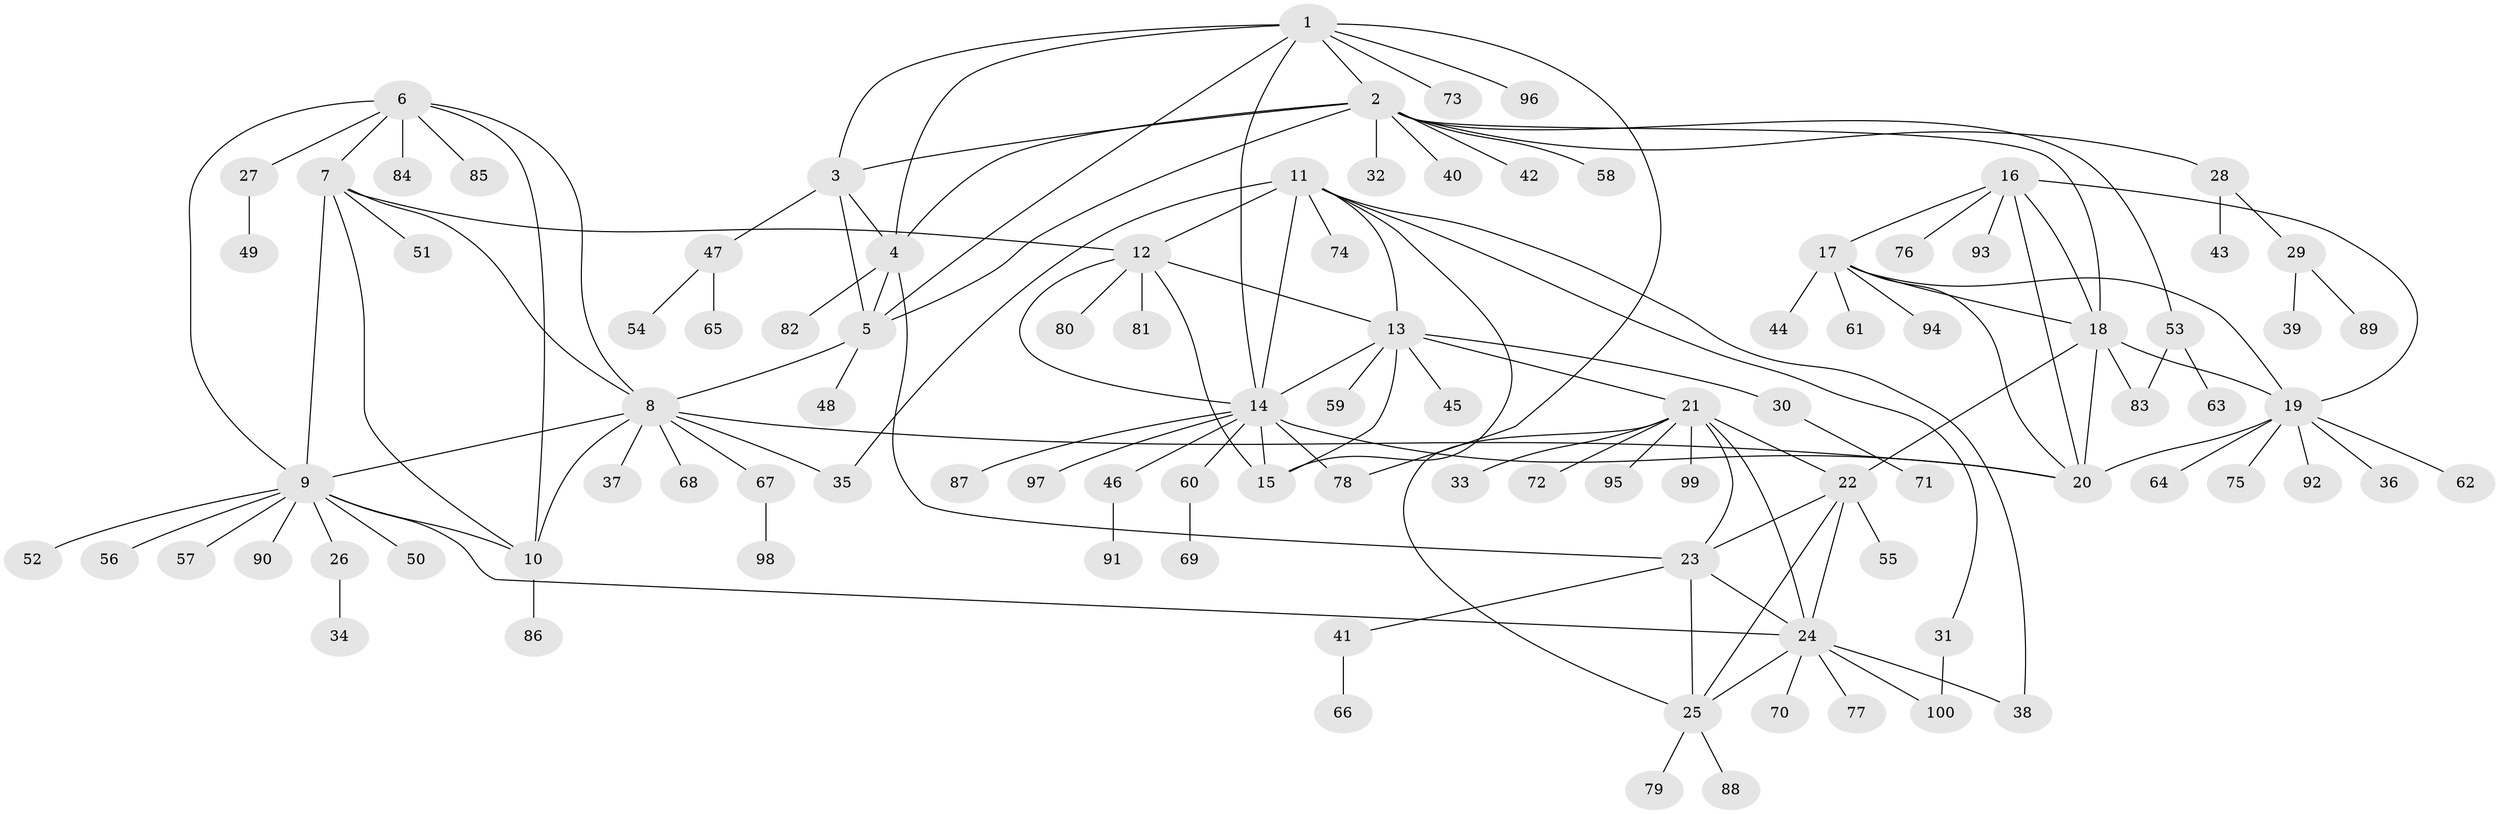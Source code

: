 // Generated by graph-tools (version 1.1) at 2025/11/02/27/25 16:11:31]
// undirected, 100 vertices, 140 edges
graph export_dot {
graph [start="1"]
  node [color=gray90,style=filled];
  1;
  2;
  3;
  4;
  5;
  6;
  7;
  8;
  9;
  10;
  11;
  12;
  13;
  14;
  15;
  16;
  17;
  18;
  19;
  20;
  21;
  22;
  23;
  24;
  25;
  26;
  27;
  28;
  29;
  30;
  31;
  32;
  33;
  34;
  35;
  36;
  37;
  38;
  39;
  40;
  41;
  42;
  43;
  44;
  45;
  46;
  47;
  48;
  49;
  50;
  51;
  52;
  53;
  54;
  55;
  56;
  57;
  58;
  59;
  60;
  61;
  62;
  63;
  64;
  65;
  66;
  67;
  68;
  69;
  70;
  71;
  72;
  73;
  74;
  75;
  76;
  77;
  78;
  79;
  80;
  81;
  82;
  83;
  84;
  85;
  86;
  87;
  88;
  89;
  90;
  91;
  92;
  93;
  94;
  95;
  96;
  97;
  98;
  99;
  100;
  1 -- 2;
  1 -- 3;
  1 -- 4;
  1 -- 5;
  1 -- 14;
  1 -- 73;
  1 -- 78;
  1 -- 96;
  2 -- 3;
  2 -- 4;
  2 -- 5;
  2 -- 18;
  2 -- 28;
  2 -- 32;
  2 -- 40;
  2 -- 42;
  2 -- 53;
  2 -- 58;
  3 -- 4;
  3 -- 5;
  3 -- 47;
  4 -- 5;
  4 -- 23;
  4 -- 82;
  5 -- 8;
  5 -- 48;
  6 -- 7;
  6 -- 8;
  6 -- 9;
  6 -- 10;
  6 -- 27;
  6 -- 84;
  6 -- 85;
  7 -- 8;
  7 -- 9;
  7 -- 10;
  7 -- 12;
  7 -- 51;
  8 -- 9;
  8 -- 10;
  8 -- 20;
  8 -- 35;
  8 -- 37;
  8 -- 67;
  8 -- 68;
  9 -- 10;
  9 -- 24;
  9 -- 26;
  9 -- 50;
  9 -- 52;
  9 -- 56;
  9 -- 57;
  9 -- 90;
  10 -- 86;
  11 -- 12;
  11 -- 13;
  11 -- 14;
  11 -- 15;
  11 -- 31;
  11 -- 35;
  11 -- 38;
  11 -- 74;
  12 -- 13;
  12 -- 14;
  12 -- 15;
  12 -- 80;
  12 -- 81;
  13 -- 14;
  13 -- 15;
  13 -- 21;
  13 -- 30;
  13 -- 45;
  13 -- 59;
  14 -- 15;
  14 -- 20;
  14 -- 46;
  14 -- 60;
  14 -- 78;
  14 -- 87;
  14 -- 97;
  16 -- 17;
  16 -- 18;
  16 -- 19;
  16 -- 20;
  16 -- 76;
  16 -- 93;
  17 -- 18;
  17 -- 19;
  17 -- 20;
  17 -- 44;
  17 -- 61;
  17 -- 94;
  18 -- 19;
  18 -- 20;
  18 -- 22;
  18 -- 83;
  19 -- 20;
  19 -- 36;
  19 -- 62;
  19 -- 64;
  19 -- 75;
  19 -- 92;
  21 -- 22;
  21 -- 23;
  21 -- 24;
  21 -- 25;
  21 -- 33;
  21 -- 72;
  21 -- 95;
  21 -- 99;
  22 -- 23;
  22 -- 24;
  22 -- 25;
  22 -- 55;
  23 -- 24;
  23 -- 25;
  23 -- 41;
  24 -- 25;
  24 -- 38;
  24 -- 70;
  24 -- 77;
  24 -- 100;
  25 -- 79;
  25 -- 88;
  26 -- 34;
  27 -- 49;
  28 -- 29;
  28 -- 43;
  29 -- 39;
  29 -- 89;
  30 -- 71;
  31 -- 100;
  41 -- 66;
  46 -- 91;
  47 -- 54;
  47 -- 65;
  53 -- 63;
  53 -- 83;
  60 -- 69;
  67 -- 98;
}

